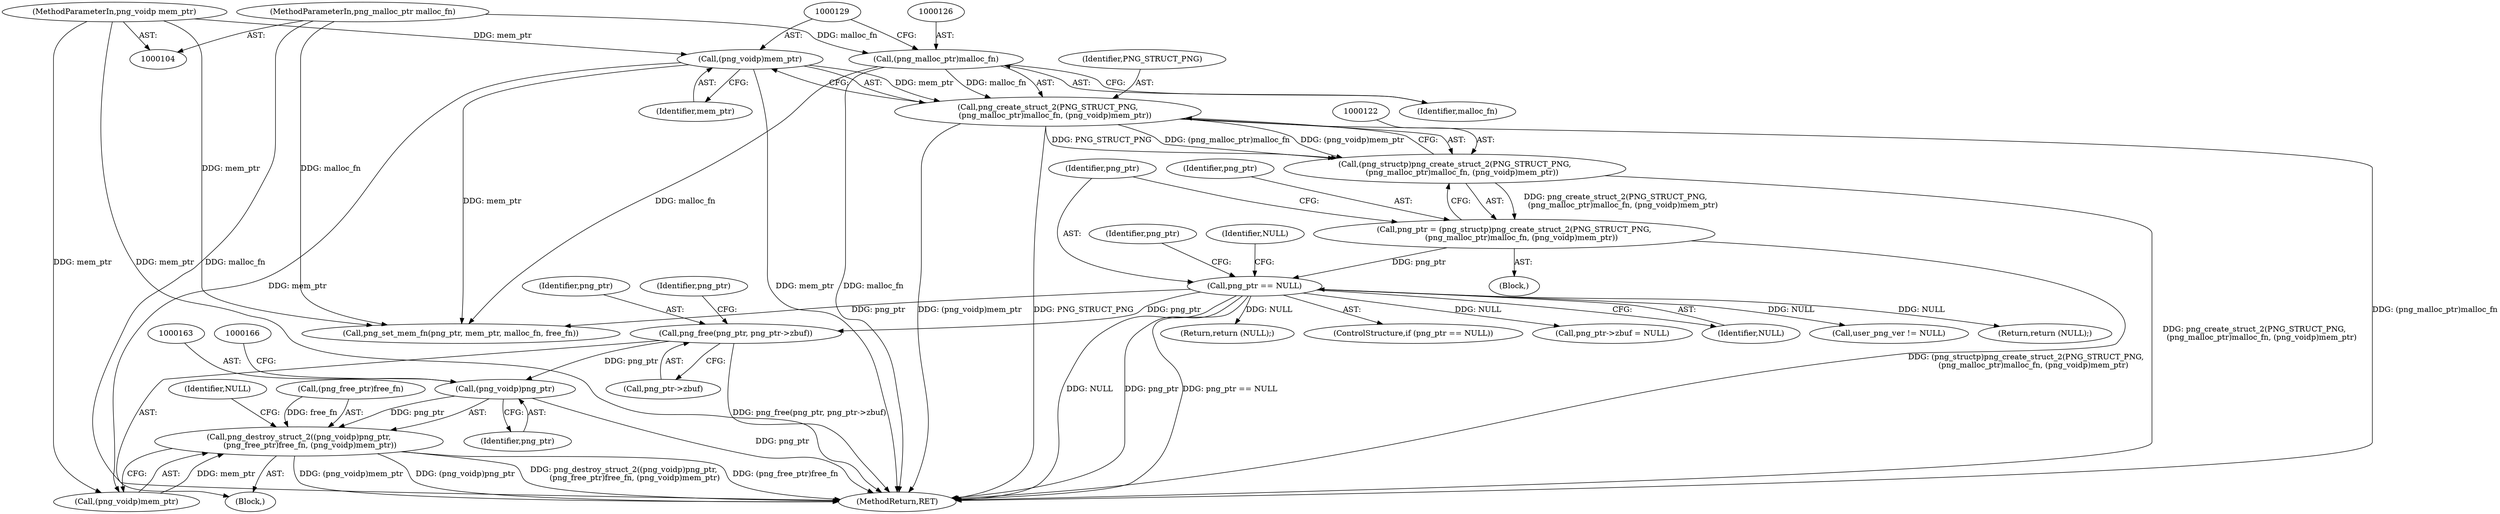 digraph "0_Chrome_7f3d85b096f66870a15b37c2f40b219b2e292693_24@API" {
"1000151" [label="(Call,png_free(png_ptr, png_ptr->zbuf))"];
"1000132" [label="(Call,png_ptr == NULL)"];
"1000119" [label="(Call,png_ptr = (png_structp)png_create_struct_2(PNG_STRUCT_PNG,\n      (png_malloc_ptr)malloc_fn, (png_voidp)mem_ptr))"];
"1000121" [label="(Call,(png_structp)png_create_struct_2(PNG_STRUCT_PNG,\n      (png_malloc_ptr)malloc_fn, (png_voidp)mem_ptr))"];
"1000123" [label="(Call,png_create_struct_2(PNG_STRUCT_PNG,\n      (png_malloc_ptr)malloc_fn, (png_voidp)mem_ptr))"];
"1000125" [label="(Call,(png_malloc_ptr)malloc_fn)"];
"1000110" [label="(MethodParameterIn,png_malloc_ptr malloc_fn)"];
"1000128" [label="(Call,(png_voidp)mem_ptr)"];
"1000109" [label="(MethodParameterIn,png_voidp mem_ptr)"];
"1000162" [label="(Call,(png_voidp)png_ptr)"];
"1000161" [label="(Call,png_destroy_struct_2((png_voidp)png_ptr,\n         (png_free_ptr)free_fn, (png_voidp)mem_ptr))"];
"1000133" [label="(Identifier,png_ptr)"];
"1000161" [label="(Call,png_destroy_struct_2((png_voidp)png_ptr,\n         (png_free_ptr)free_fn, (png_voidp)mem_ptr))"];
"1000124" [label="(Identifier,PNG_STRUCT_PNG)"];
"1000156" [label="(Call,png_ptr->zbuf = NULL)"];
"1000128" [label="(Call,(png_voidp)mem_ptr)"];
"1000168" [label="(Call,(png_voidp)mem_ptr)"];
"1000150" [label="(Block,)"];
"1000134" [label="(Identifier,NULL)"];
"1000123" [label="(Call,png_create_struct_2(PNG_STRUCT_PNG,\n      (png_malloc_ptr)malloc_fn, (png_voidp)mem_ptr))"];
"1000152" [label="(Identifier,png_ptr)"];
"1000125" [label="(Call,(png_malloc_ptr)malloc_fn)"];
"1000119" [label="(Call,png_ptr = (png_structp)png_create_struct_2(PNG_STRUCT_PNG,\n      (png_malloc_ptr)malloc_fn, (png_voidp)mem_ptr))"];
"1000164" [label="(Identifier,png_ptr)"];
"1000191" [label="(Call,user_png_ver != NULL)"];
"1000120" [label="(Identifier,png_ptr)"];
"1000110" [label="(MethodParameterIn,png_malloc_ptr malloc_fn)"];
"1000162" [label="(Call,(png_voidp)png_ptr)"];
"1000171" [label="(Return,return (NULL);)"];
"1000127" [label="(Identifier,malloc_fn)"];
"1000130" [label="(Identifier,mem_ptr)"];
"1000135" [label="(Return,return (NULL);)"];
"1000121" [label="(Call,(png_structp)png_create_struct_2(PNG_STRUCT_PNG,\n      (png_malloc_ptr)malloc_fn, (png_voidp)mem_ptr))"];
"1000112" [label="(Block,)"];
"1000139" [label="(Identifier,png_ptr)"];
"1000158" [label="(Identifier,png_ptr)"];
"1000180" [label="(Call,png_set_mem_fn(png_ptr, mem_ptr, malloc_fn, free_fn))"];
"1000153" [label="(Call,png_ptr->zbuf)"];
"1000109" [label="(MethodParameterIn,png_voidp mem_ptr)"];
"1000132" [label="(Call,png_ptr == NULL)"];
"1000365" [label="(MethodReturn,RET)"];
"1000172" [label="(Identifier,NULL)"];
"1000131" [label="(ControlStructure,if (png_ptr == NULL))"];
"1000151" [label="(Call,png_free(png_ptr, png_ptr->zbuf))"];
"1000165" [label="(Call,(png_free_ptr)free_fn)"];
"1000136" [label="(Identifier,NULL)"];
"1000151" -> "1000150"  [label="AST: "];
"1000151" -> "1000153"  [label="CFG: "];
"1000152" -> "1000151"  [label="AST: "];
"1000153" -> "1000151"  [label="AST: "];
"1000158" -> "1000151"  [label="CFG: "];
"1000151" -> "1000365"  [label="DDG: png_free(png_ptr, png_ptr->zbuf)"];
"1000132" -> "1000151"  [label="DDG: png_ptr"];
"1000151" -> "1000162"  [label="DDG: png_ptr"];
"1000132" -> "1000131"  [label="AST: "];
"1000132" -> "1000134"  [label="CFG: "];
"1000133" -> "1000132"  [label="AST: "];
"1000134" -> "1000132"  [label="AST: "];
"1000136" -> "1000132"  [label="CFG: "];
"1000139" -> "1000132"  [label="CFG: "];
"1000132" -> "1000365"  [label="DDG: png_ptr == NULL"];
"1000132" -> "1000365"  [label="DDG: NULL"];
"1000132" -> "1000365"  [label="DDG: png_ptr"];
"1000119" -> "1000132"  [label="DDG: png_ptr"];
"1000132" -> "1000135"  [label="DDG: NULL"];
"1000132" -> "1000156"  [label="DDG: NULL"];
"1000132" -> "1000171"  [label="DDG: NULL"];
"1000132" -> "1000180"  [label="DDG: png_ptr"];
"1000132" -> "1000191"  [label="DDG: NULL"];
"1000119" -> "1000112"  [label="AST: "];
"1000119" -> "1000121"  [label="CFG: "];
"1000120" -> "1000119"  [label="AST: "];
"1000121" -> "1000119"  [label="AST: "];
"1000133" -> "1000119"  [label="CFG: "];
"1000119" -> "1000365"  [label="DDG: (png_structp)png_create_struct_2(PNG_STRUCT_PNG,\n      (png_malloc_ptr)malloc_fn, (png_voidp)mem_ptr)"];
"1000121" -> "1000119"  [label="DDG: png_create_struct_2(PNG_STRUCT_PNG,\n      (png_malloc_ptr)malloc_fn, (png_voidp)mem_ptr)"];
"1000121" -> "1000123"  [label="CFG: "];
"1000122" -> "1000121"  [label="AST: "];
"1000123" -> "1000121"  [label="AST: "];
"1000121" -> "1000365"  [label="DDG: png_create_struct_2(PNG_STRUCT_PNG,\n      (png_malloc_ptr)malloc_fn, (png_voidp)mem_ptr)"];
"1000123" -> "1000121"  [label="DDG: PNG_STRUCT_PNG"];
"1000123" -> "1000121"  [label="DDG: (png_malloc_ptr)malloc_fn"];
"1000123" -> "1000121"  [label="DDG: (png_voidp)mem_ptr"];
"1000123" -> "1000128"  [label="CFG: "];
"1000124" -> "1000123"  [label="AST: "];
"1000125" -> "1000123"  [label="AST: "];
"1000128" -> "1000123"  [label="AST: "];
"1000123" -> "1000365"  [label="DDG: (png_malloc_ptr)malloc_fn"];
"1000123" -> "1000365"  [label="DDG: (png_voidp)mem_ptr"];
"1000123" -> "1000365"  [label="DDG: PNG_STRUCT_PNG"];
"1000125" -> "1000123"  [label="DDG: malloc_fn"];
"1000128" -> "1000123"  [label="DDG: mem_ptr"];
"1000125" -> "1000127"  [label="CFG: "];
"1000126" -> "1000125"  [label="AST: "];
"1000127" -> "1000125"  [label="AST: "];
"1000129" -> "1000125"  [label="CFG: "];
"1000125" -> "1000365"  [label="DDG: malloc_fn"];
"1000110" -> "1000125"  [label="DDG: malloc_fn"];
"1000125" -> "1000180"  [label="DDG: malloc_fn"];
"1000110" -> "1000104"  [label="AST: "];
"1000110" -> "1000365"  [label="DDG: malloc_fn"];
"1000110" -> "1000180"  [label="DDG: malloc_fn"];
"1000128" -> "1000130"  [label="CFG: "];
"1000129" -> "1000128"  [label="AST: "];
"1000130" -> "1000128"  [label="AST: "];
"1000128" -> "1000365"  [label="DDG: mem_ptr"];
"1000109" -> "1000128"  [label="DDG: mem_ptr"];
"1000128" -> "1000168"  [label="DDG: mem_ptr"];
"1000128" -> "1000180"  [label="DDG: mem_ptr"];
"1000109" -> "1000104"  [label="AST: "];
"1000109" -> "1000365"  [label="DDG: mem_ptr"];
"1000109" -> "1000168"  [label="DDG: mem_ptr"];
"1000109" -> "1000180"  [label="DDG: mem_ptr"];
"1000162" -> "1000161"  [label="AST: "];
"1000162" -> "1000164"  [label="CFG: "];
"1000163" -> "1000162"  [label="AST: "];
"1000164" -> "1000162"  [label="AST: "];
"1000166" -> "1000162"  [label="CFG: "];
"1000162" -> "1000365"  [label="DDG: png_ptr"];
"1000162" -> "1000161"  [label="DDG: png_ptr"];
"1000161" -> "1000150"  [label="AST: "];
"1000161" -> "1000168"  [label="CFG: "];
"1000165" -> "1000161"  [label="AST: "];
"1000168" -> "1000161"  [label="AST: "];
"1000172" -> "1000161"  [label="CFG: "];
"1000161" -> "1000365"  [label="DDG: (png_voidp)mem_ptr"];
"1000161" -> "1000365"  [label="DDG: (png_voidp)png_ptr"];
"1000161" -> "1000365"  [label="DDG: png_destroy_struct_2((png_voidp)png_ptr,\n         (png_free_ptr)free_fn, (png_voidp)mem_ptr)"];
"1000161" -> "1000365"  [label="DDG: (png_free_ptr)free_fn"];
"1000165" -> "1000161"  [label="DDG: free_fn"];
"1000168" -> "1000161"  [label="DDG: mem_ptr"];
}
